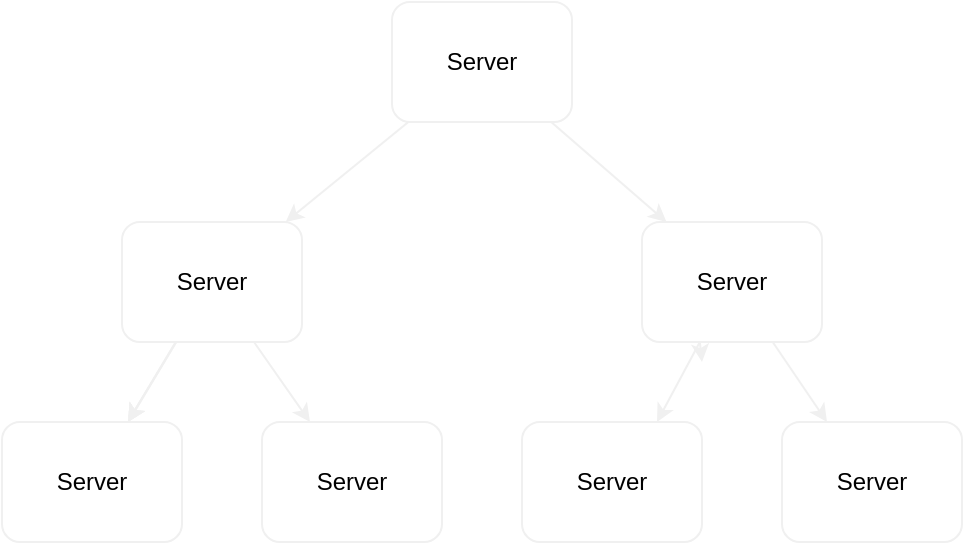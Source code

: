 <mxfile>
    <diagram id="EDtYugUIYbyTY-ylJdwN" name="Page-1">
        <mxGraphModel dx="469" dy="324" grid="1" gridSize="10" guides="1" tooltips="1" connect="1" arrows="1" fold="1" page="1" pageScale="1" pageWidth="827" pageHeight="1169" math="0" shadow="0">
            <root>
                <mxCell id="0"/>
                <mxCell id="1" parent="0"/>
                <mxCell id="4" value="" style="edgeStyle=none;html=1;strokeColor=#F0F0F0;" parent="1" source="2" target="3" edge="1">
                    <mxGeometry relative="1" as="geometry"/>
                </mxCell>
                <mxCell id="12" value="" style="edgeStyle=none;html=1;strokeColor=#F0F0F0;" parent="1" source="2" edge="1">
                    <mxGeometry relative="1" as="geometry">
                        <mxPoint x="492.273" y="150" as="targetPoint"/>
                    </mxGeometry>
                </mxCell>
                <mxCell id="2" value="Server" style="rounded=1;whiteSpace=wrap;html=1;strokeColor=#F0F0F0;" parent="1" vertex="1">
                    <mxGeometry x="355" y="40" width="90" height="60" as="geometry"/>
                </mxCell>
                <mxCell id="6" value="" style="edgeStyle=none;html=1;strokeColor=#F0F0F0;" parent="1" source="3" target="5" edge="1">
                    <mxGeometry relative="1" as="geometry"/>
                </mxCell>
                <mxCell id="7" value="" style="edgeStyle=none;html=1;strokeColor=#F0F0F0;" parent="1" source="3" target="5" edge="1">
                    <mxGeometry relative="1" as="geometry"/>
                </mxCell>
                <mxCell id="8" value="" style="edgeStyle=none;html=1;strokeColor=#F0F0F0;" parent="1" source="3" target="5" edge="1">
                    <mxGeometry relative="1" as="geometry"/>
                </mxCell>
                <mxCell id="10" value="" style="edgeStyle=none;html=1;strokeColor=#F0F0F0;" parent="1" source="3" target="9" edge="1">
                    <mxGeometry relative="1" as="geometry"/>
                </mxCell>
                <mxCell id="3" value="Server" style="rounded=1;whiteSpace=wrap;html=1;strokeColor=#F0F0F0;" parent="1" vertex="1">
                    <mxGeometry x="220" y="150" width="90" height="60" as="geometry"/>
                </mxCell>
                <mxCell id="5" value="Server" style="rounded=1;whiteSpace=wrap;html=1;strokeColor=#F0F0F0;" parent="1" vertex="1">
                    <mxGeometry x="160" y="250" width="90" height="60" as="geometry"/>
                </mxCell>
                <mxCell id="9" value="Server" style="rounded=1;whiteSpace=wrap;html=1;strokeColor=#F0F0F0;" parent="1" vertex="1">
                    <mxGeometry x="290" y="250" width="90" height="60" as="geometry"/>
                </mxCell>
                <mxCell id="15" value="" style="edgeStyle=none;html=1;entryX=0.75;entryY=0;entryDx=0;entryDy=0;strokeColor=#F0F0F0;" parent="1" target="19" edge="1">
                    <mxGeometry relative="1" as="geometry">
                        <mxPoint x="510" y="220" as="targetPoint"/>
                        <mxPoint x="508.929" y="210" as="sourcePoint"/>
                    </mxGeometry>
                </mxCell>
                <mxCell id="18" value="" style="edgeStyle=none;html=1;entryX=0.25;entryY=0;entryDx=0;entryDy=0;strokeColor=#F0F0F0;" parent="1" target="20" edge="1">
                    <mxGeometry relative="1" as="geometry">
                        <mxPoint x="574" y="250" as="targetPoint"/>
                        <mxPoint x="545.357" y="210" as="sourcePoint"/>
                    </mxGeometry>
                </mxCell>
                <mxCell id="23" style="edgeStyle=none;html=1;entryX=0.75;entryY=0;entryDx=0;entryDy=0;fontColor=#F0F0F0;strokeColor=#F0F0F0;" edge="1" parent="1" source="20" target="21">
                    <mxGeometry relative="1" as="geometry"/>
                </mxCell>
                <mxCell id="24" style="edgeStyle=none;html=1;entryX=0.25;entryY=0;entryDx=0;entryDy=0;fontColor=#F0F0F0;strokeColor=#F0F0F0;" edge="1" parent="1" source="20" target="22">
                    <mxGeometry relative="1" as="geometry"/>
                </mxCell>
                <mxCell id="20" value="Server" style="rounded=1;whiteSpace=wrap;html=1;strokeColor=#F0F0F0;" vertex="1" parent="1">
                    <mxGeometry x="480" y="150" width="90" height="60" as="geometry"/>
                </mxCell>
                <mxCell id="21" value="Server" style="rounded=1;whiteSpace=wrap;html=1;strokeColor=#F0F0F0;" vertex="1" parent="1">
                    <mxGeometry x="420" y="250" width="90" height="60" as="geometry"/>
                </mxCell>
                <mxCell id="22" value="Server" style="rounded=1;whiteSpace=wrap;html=1;strokeColor=#F0F0F0;" vertex="1" parent="1">
                    <mxGeometry x="550" y="250" width="90" height="60" as="geometry"/>
                </mxCell>
            </root>
        </mxGraphModel>
    </diagram>
</mxfile>